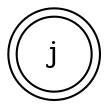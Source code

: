 digraph {   
    node [shape = doublecircle, color = black] j ;
    node [shape = circle];
    node [color= black];
    j;	
}